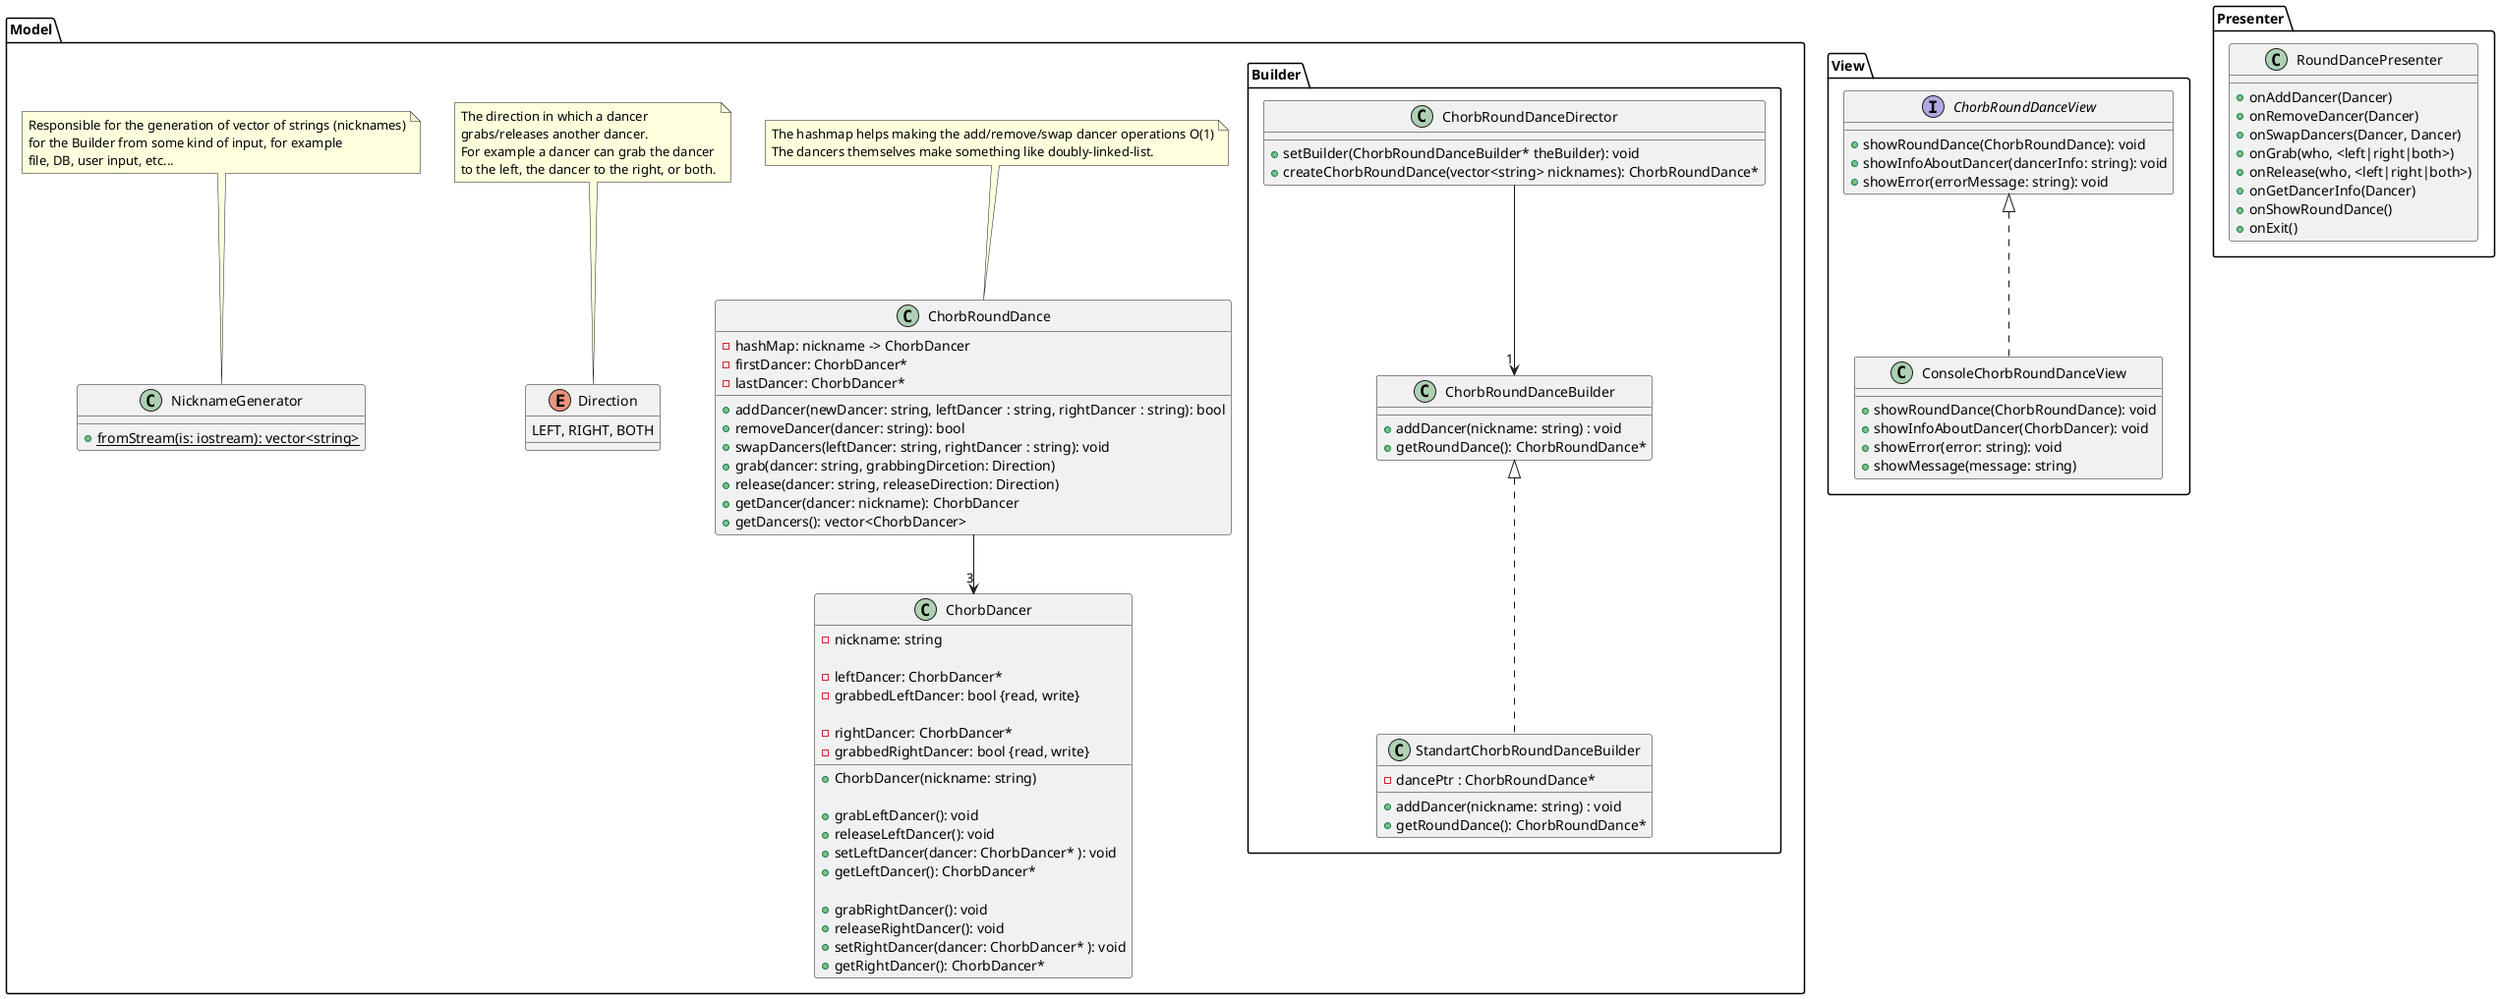 @startuml
package Model {

  class ChorbRoundDance{
    - hashMap: nickname -> ChorbDancer
    - firstDancer: ChorbDancer*
    - lastDancer: ChorbDancer*
    + addDancer(newDancer: string, leftDancer : string, rightDancer : string): bool
    + removeDancer(dancer: string): bool
    + swapDancers(leftDancer: string, rightDancer : string): void
    + grab(dancer: string, grabbingDircetion: Direction)
    + release(dancer: string, releaseDirection: Direction)
    + getDancer(dancer: nickname): ChorbDancer
    + getDancers(): vector<ChorbDancer>
  }

  ChorbRoundDance --> "3" ChorbDancer

  note top of ChorbRoundDance
    The hashmap helps making the add/remove/swap dancer operations O(1)
    The dancers themselves make something like doubly-linked-list.
  end note

  enum Direction {
    LEFT, RIGHT, BOTH
  }

  note top of Direction
    The direction in which a dancer
    grabs/releases another dancer.
    For example a dancer can grab the dancer
    to the left, the dancer to the right, or both.
  end note

  class ChorbDancer{
    - nickname: string

    - leftDancer: ChorbDancer*
    - grabbedLeftDancer: bool {read, write}

    - rightDancer: ChorbDancer*
    - grabbedRightDancer: bool {read, write}

    + ChorbDancer(nickname: string)

    + grabLeftDancer(): void
    + releaseLeftDancer(): void
    + setLeftDancer(dancer: ChorbDancer* ): void
    + getLeftDancer(): ChorbDancer*

    + grabRightDancer(): void
    + releaseRightDancer(): void
    + setRightDancer(dancer: ChorbDancer* ): void
    + getRightDancer(): ChorbDancer*
  }

  class NicknameGenerator {
    + fromStream(is: iostream): vector<string> {static}
  }

  note top of NicknameGenerator
    Responsible for the generation of vector of strings (nicknames)
    for the Builder from some kind of input, for example
    file, DB, user input, etc...
  end note

  package Builder {

    class ChorbRoundDanceBuilder {
      + addDancer(nickname: string) : void
      + getRoundDance(): ChorbRoundDance*
    }

    class StandartChorbRoundDanceBuilder implements ChorbRoundDanceBuilder {
      - dancePtr : ChorbRoundDance*
      + addDancer(nickname: string) : void
      + getRoundDance(): ChorbRoundDance*
    }

    class ChorbRoundDanceDirector {
      + setBuilder(ChorbRoundDanceBuilder* theBuilder): void
      + createChorbRoundDance(vector<string> nicknames): ChorbRoundDance*
    }

    ChorbRoundDanceDirector --> "1" ChorbRoundDanceBuilder

  }

}

package View {
  interface ChorbRoundDanceView {
    + showRoundDance(ChorbRoundDance): void
    + showInfoAboutDancer(dancerInfo: string): void
    + showError(errorMessage: string): void
  }

  class ConsoleChorbRoundDanceView implements ChorbRoundDanceView {
    + showRoundDance(ChorbRoundDance): void
    + showInfoAboutDancer(ChorbDancer): void
    + showError(error: string): void
    + showMessage(message: string)
  }
}

package Presenter {
  class RoundDancePresenter {
    + onAddDancer(Dancer)
    + onRemoveDancer(Dancer)
    + onSwapDancers(Dancer, Dancer)
    + onGrab(who, <left|right|both>)
    + onRelease(who, <left|right|both>)
    + onGetDancerInfo(Dancer)
    + onShowRoundDance()
    + onExit()
  }

}
@enduml
